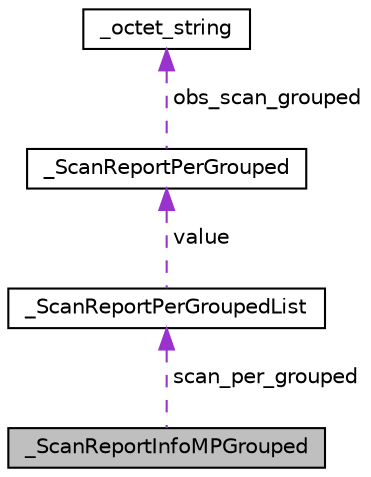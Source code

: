 digraph "_ScanReportInfoMPGrouped"
{
  edge [fontname="Helvetica",fontsize="10",labelfontname="Helvetica",labelfontsize="10"];
  node [fontname="Helvetica",fontsize="10",shape=record];
  Node1 [label="_ScanReportInfoMPGrouped",height=0.2,width=0.4,color="black", fillcolor="grey75", style="filled", fontcolor="black"];
  Node2 -> Node1 [dir="back",color="darkorchid3",fontsize="10",style="dashed",label=" scan_per_grouped" ,fontname="Helvetica"];
  Node2 [label="_ScanReportPerGroupedList",height=0.2,width=0.4,color="black", fillcolor="white", style="filled",URL="$struct___scan_report_per_grouped_list.html"];
  Node3 -> Node2 [dir="back",color="darkorchid3",fontsize="10",style="dashed",label=" value" ,fontname="Helvetica"];
  Node3 [label="_ScanReportPerGrouped",height=0.2,width=0.4,color="black", fillcolor="white", style="filled",URL="$struct___scan_report_per_grouped.html"];
  Node4 -> Node3 [dir="back",color="darkorchid3",fontsize="10",style="dashed",label=" obs_scan_grouped" ,fontname="Helvetica"];
  Node4 [label="_octet_string",height=0.2,width=0.4,color="black", fillcolor="white", style="filled",URL="$struct__octet__string.html"];
}
